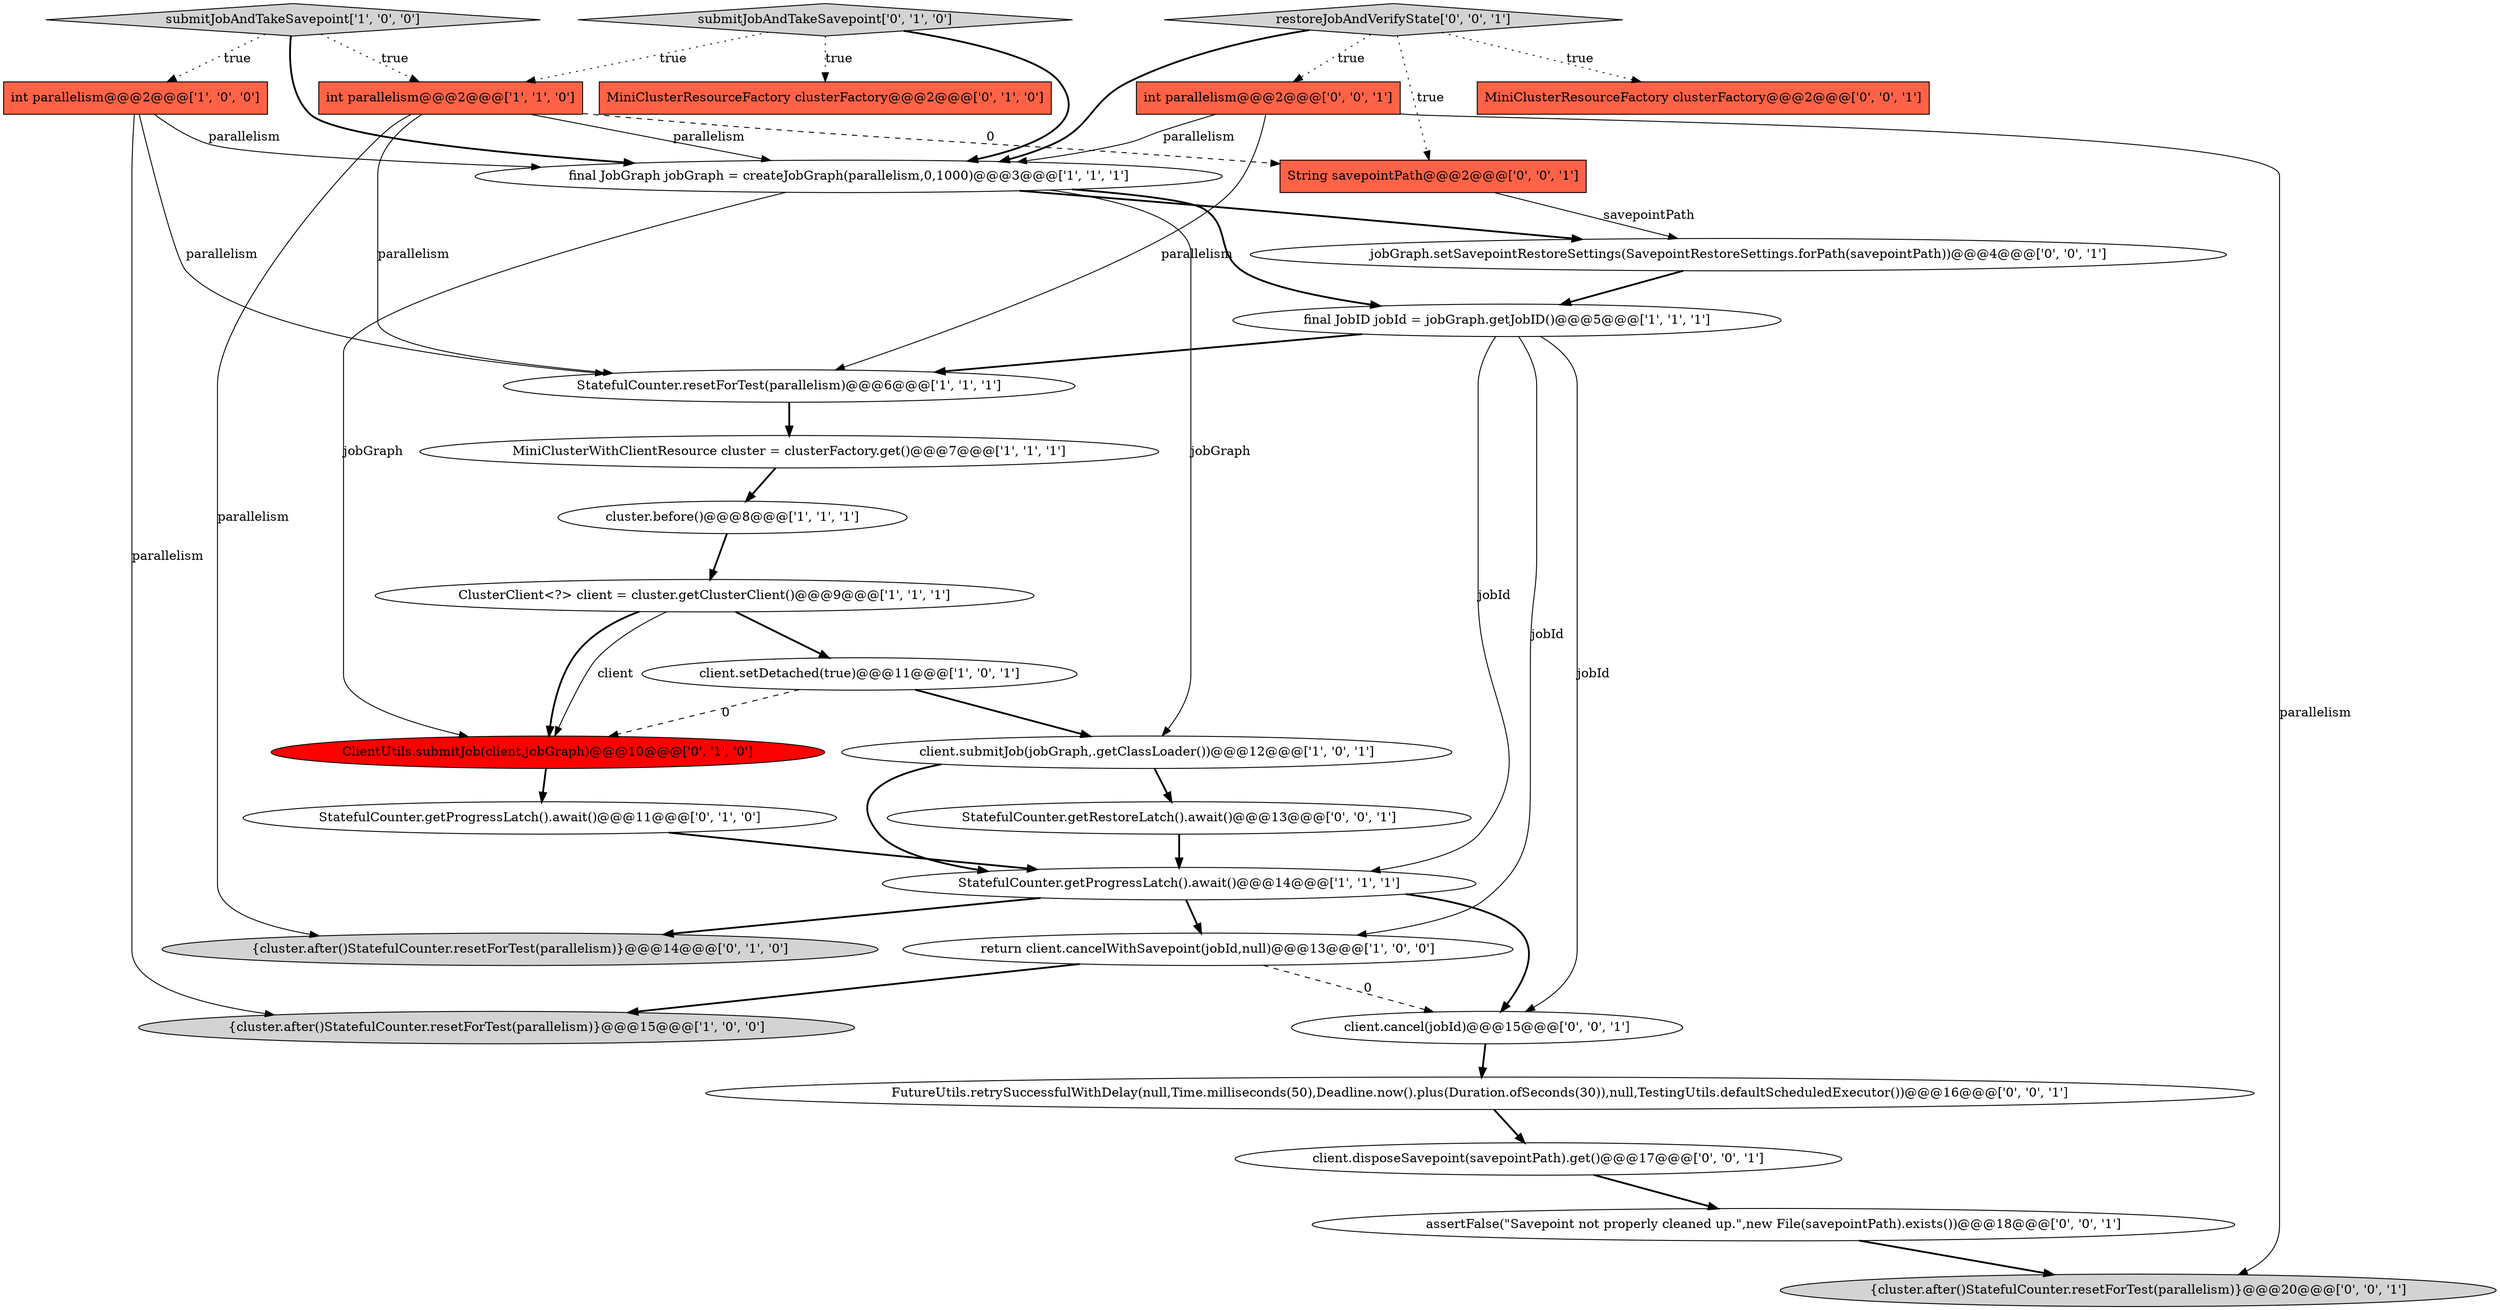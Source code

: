 digraph {
11 [style = filled, label = "cluster.before()@@@8@@@['1', '1', '1']", fillcolor = white, shape = ellipse image = "AAA0AAABBB1BBB"];
25 [style = filled, label = "{cluster.after()StatefulCounter.resetForTest(parallelism)}@@@20@@@['0', '0', '1']", fillcolor = lightgray, shape = ellipse image = "AAA0AAABBB3BBB"];
28 [style = filled, label = "client.disposeSavepoint(savepointPath).get()@@@17@@@['0', '0', '1']", fillcolor = white, shape = ellipse image = "AAA0AAABBB3BBB"];
18 [style = filled, label = "submitJobAndTakeSavepoint['0', '1', '0']", fillcolor = lightgray, shape = diamond image = "AAA0AAABBB2BBB"];
10 [style = filled, label = "ClusterClient<?> client = cluster.getClusterClient()@@@9@@@['1', '1', '1']", fillcolor = white, shape = ellipse image = "AAA0AAABBB1BBB"];
7 [style = filled, label = "{cluster.after()StatefulCounter.resetForTest(parallelism)}@@@15@@@['1', '0', '0']", fillcolor = lightgray, shape = ellipse image = "AAA0AAABBB1BBB"];
14 [style = filled, label = "{cluster.after()StatefulCounter.resetForTest(parallelism)}@@@14@@@['0', '1', '0']", fillcolor = lightgray, shape = ellipse image = "AAA0AAABBB2BBB"];
12 [style = filled, label = "StatefulCounter.getProgressLatch().await()@@@14@@@['1', '1', '1']", fillcolor = white, shape = ellipse image = "AAA0AAABBB1BBB"];
17 [style = filled, label = "ClientUtils.submitJob(client,jobGraph)@@@10@@@['0', '1', '0']", fillcolor = red, shape = ellipse image = "AAA1AAABBB2BBB"];
24 [style = filled, label = "client.cancel(jobId)@@@15@@@['0', '0', '1']", fillcolor = white, shape = ellipse image = "AAA0AAABBB3BBB"];
22 [style = filled, label = "restoreJobAndVerifyState['0', '0', '1']", fillcolor = lightgray, shape = diamond image = "AAA0AAABBB3BBB"];
4 [style = filled, label = "int parallelism@@@2@@@['1', '1', '0']", fillcolor = tomato, shape = box image = "AAA0AAABBB1BBB"];
3 [style = filled, label = "client.submitJob(jobGraph,.getClassLoader())@@@12@@@['1', '0', '1']", fillcolor = white, shape = ellipse image = "AAA0AAABBB1BBB"];
26 [style = filled, label = "String savepointPath@@@2@@@['0', '0', '1']", fillcolor = tomato, shape = box image = "AAA0AAABBB3BBB"];
21 [style = filled, label = "StatefulCounter.getRestoreLatch().await()@@@13@@@['0', '0', '1']", fillcolor = white, shape = ellipse image = "AAA0AAABBB3BBB"];
20 [style = filled, label = "MiniClusterResourceFactory clusterFactory@@@2@@@['0', '0', '1']", fillcolor = tomato, shape = box image = "AAA0AAABBB3BBB"];
19 [style = filled, label = "int parallelism@@@2@@@['0', '0', '1']", fillcolor = tomato, shape = box image = "AAA0AAABBB3BBB"];
5 [style = filled, label = "StatefulCounter.resetForTest(parallelism)@@@6@@@['1', '1', '1']", fillcolor = white, shape = ellipse image = "AAA0AAABBB1BBB"];
15 [style = filled, label = "MiniClusterResourceFactory clusterFactory@@@2@@@['0', '1', '0']", fillcolor = tomato, shape = box image = "AAA0AAABBB2BBB"];
27 [style = filled, label = "jobGraph.setSavepointRestoreSettings(SavepointRestoreSettings.forPath(savepointPath))@@@4@@@['0', '0', '1']", fillcolor = white, shape = ellipse image = "AAA0AAABBB3BBB"];
29 [style = filled, label = "FutureUtils.retrySuccessfulWithDelay(null,Time.milliseconds(50),Deadline.now().plus(Duration.ofSeconds(30)),null,TestingUtils.defaultScheduledExecutor())@@@16@@@['0', '0', '1']", fillcolor = white, shape = ellipse image = "AAA0AAABBB3BBB"];
6 [style = filled, label = "MiniClusterWithClientResource cluster = clusterFactory.get()@@@7@@@['1', '1', '1']", fillcolor = white, shape = ellipse image = "AAA0AAABBB1BBB"];
1 [style = filled, label = "int parallelism@@@2@@@['1', '0', '0']", fillcolor = tomato, shape = box image = "AAA0AAABBB1BBB"];
16 [style = filled, label = "StatefulCounter.getProgressLatch().await()@@@11@@@['0', '1', '0']", fillcolor = white, shape = ellipse image = "AAA0AAABBB2BBB"];
0 [style = filled, label = "client.setDetached(true)@@@11@@@['1', '0', '1']", fillcolor = white, shape = ellipse image = "AAA0AAABBB1BBB"];
2 [style = filled, label = "final JobID jobId = jobGraph.getJobID()@@@5@@@['1', '1', '1']", fillcolor = white, shape = ellipse image = "AAA0AAABBB1BBB"];
9 [style = filled, label = "return client.cancelWithSavepoint(jobId,null)@@@13@@@['1', '0', '0']", fillcolor = white, shape = ellipse image = "AAA0AAABBB1BBB"];
8 [style = filled, label = "final JobGraph jobGraph = createJobGraph(parallelism,0,1000)@@@3@@@['1', '1', '1']", fillcolor = white, shape = ellipse image = "AAA0AAABBB1BBB"];
13 [style = filled, label = "submitJobAndTakeSavepoint['1', '0', '0']", fillcolor = lightgray, shape = diamond image = "AAA0AAABBB1BBB"];
23 [style = filled, label = "assertFalse(\"Savepoint not properly cleaned up.\",new File(savepointPath).exists())@@@18@@@['0', '0', '1']", fillcolor = white, shape = ellipse image = "AAA0AAABBB3BBB"];
0->3 [style = bold, label=""];
4->5 [style = solid, label="parallelism"];
2->24 [style = solid, label="jobId"];
23->25 [style = bold, label=""];
4->8 [style = solid, label="parallelism"];
22->19 [style = dotted, label="true"];
9->24 [style = dashed, label="0"];
19->8 [style = solid, label="parallelism"];
2->9 [style = solid, label="jobId"];
1->8 [style = solid, label="parallelism"];
18->15 [style = dotted, label="true"];
10->17 [style = solid, label="client"];
10->17 [style = bold, label=""];
24->29 [style = bold, label=""];
4->26 [style = dashed, label="0"];
3->12 [style = bold, label=""];
12->24 [style = bold, label=""];
9->7 [style = bold, label=""];
12->9 [style = bold, label=""];
0->17 [style = dashed, label="0"];
8->3 [style = solid, label="jobGraph"];
21->12 [style = bold, label=""];
29->28 [style = bold, label=""];
22->8 [style = bold, label=""];
13->4 [style = dotted, label="true"];
13->1 [style = dotted, label="true"];
19->5 [style = solid, label="parallelism"];
22->20 [style = dotted, label="true"];
5->6 [style = bold, label=""];
8->2 [style = bold, label=""];
22->26 [style = dotted, label="true"];
11->10 [style = bold, label=""];
28->23 [style = bold, label=""];
26->27 [style = solid, label="savepointPath"];
6->11 [style = bold, label=""];
10->0 [style = bold, label=""];
12->14 [style = bold, label=""];
8->17 [style = solid, label="jobGraph"];
3->21 [style = bold, label=""];
18->8 [style = bold, label=""];
18->4 [style = dotted, label="true"];
1->5 [style = solid, label="parallelism"];
1->7 [style = solid, label="parallelism"];
4->14 [style = solid, label="parallelism"];
13->8 [style = bold, label=""];
19->25 [style = solid, label="parallelism"];
8->27 [style = bold, label=""];
16->12 [style = bold, label=""];
2->12 [style = solid, label="jobId"];
27->2 [style = bold, label=""];
17->16 [style = bold, label=""];
2->5 [style = bold, label=""];
}

